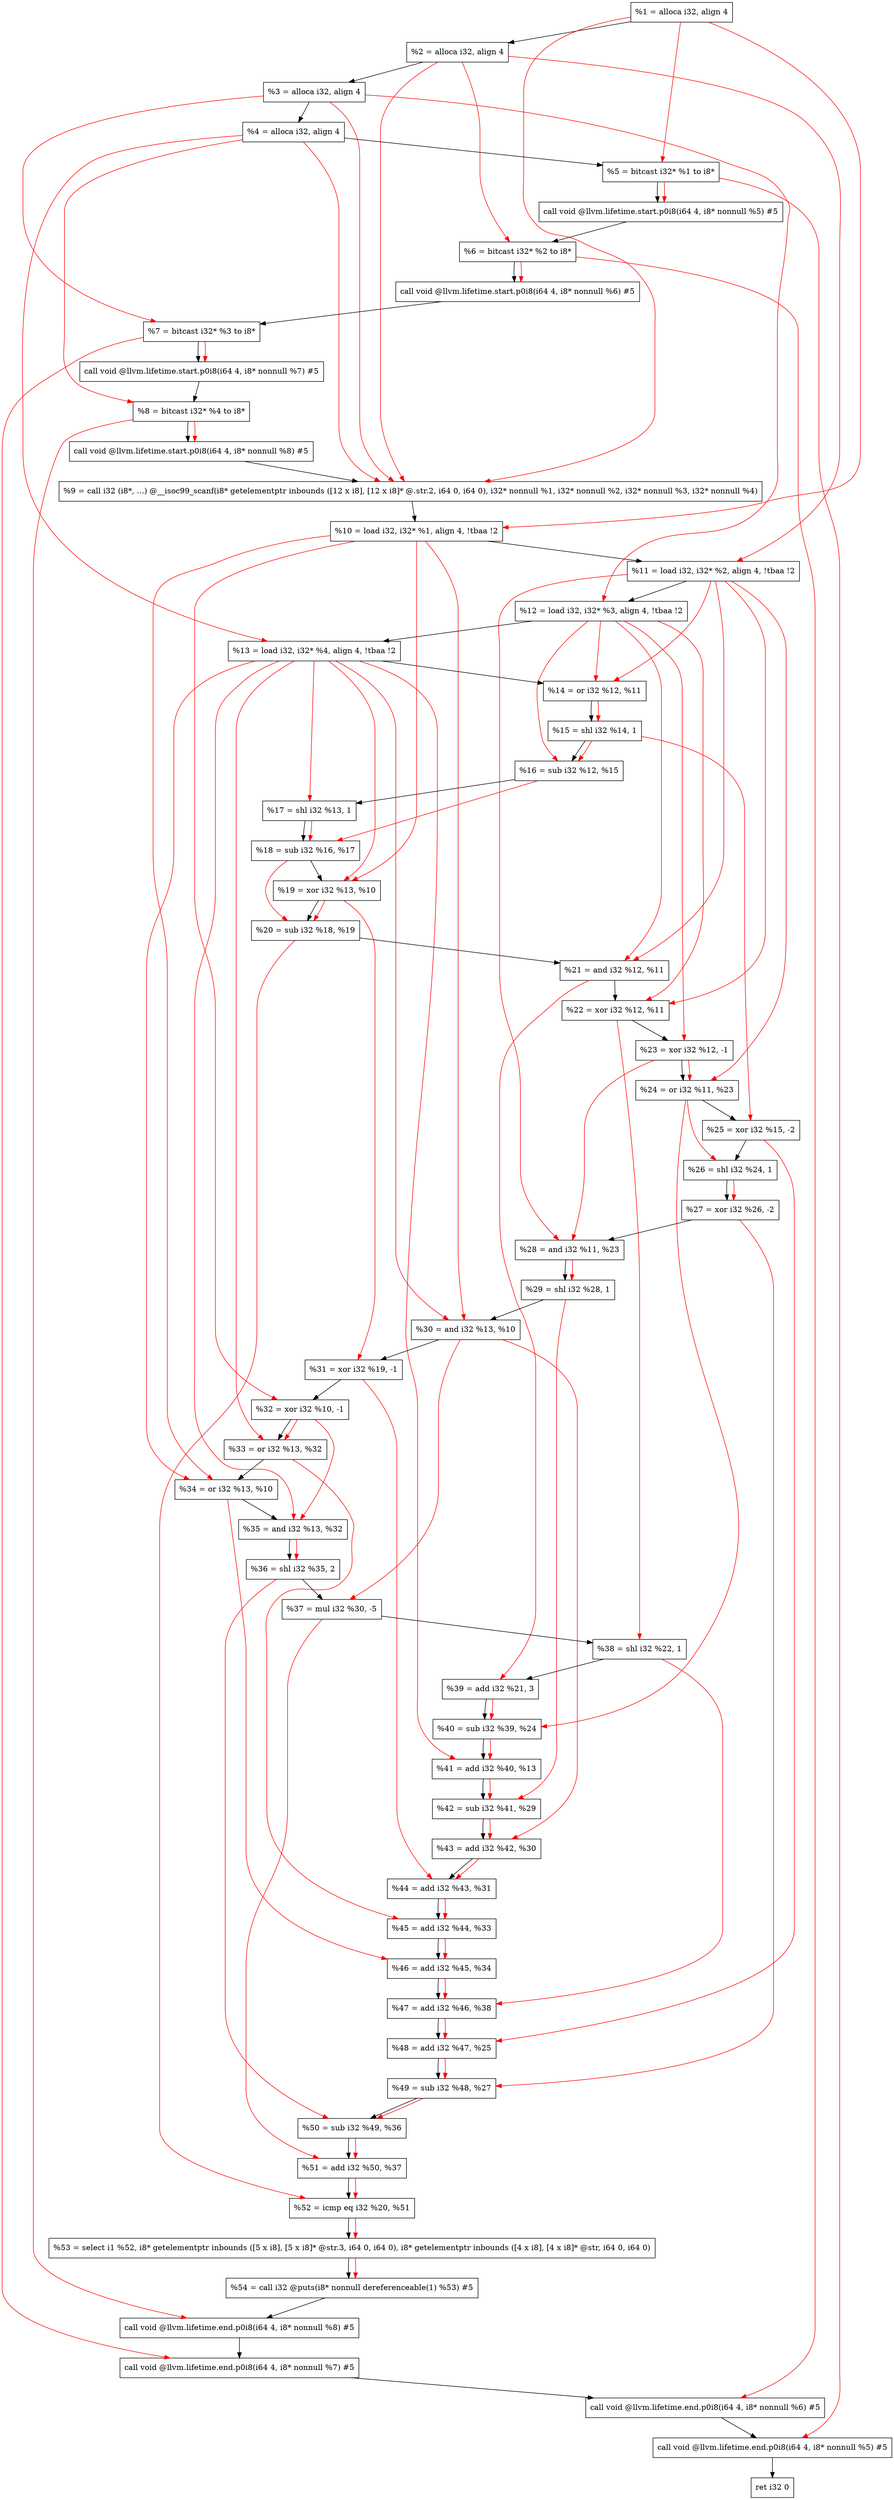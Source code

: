 digraph "DFG for'main' function" {
	Node0x1949b48[shape=record, label="  %1 = alloca i32, align 4"];
	Node0x1949bc8[shape=record, label="  %2 = alloca i32, align 4"];
	Node0x1949c58[shape=record, label="  %3 = alloca i32, align 4"];
	Node0x1949cb8[shape=record, label="  %4 = alloca i32, align 4"];
	Node0x1949d68[shape=record, label="  %5 = bitcast i32* %1 to i8*"];
	Node0x194a198[shape=record, label="  call void @llvm.lifetime.start.p0i8(i64 4, i8* nonnull %5) #5"];
	Node0x194a278[shape=record, label="  %6 = bitcast i32* %2 to i8*"];
	Node0x194a378[shape=record, label="  call void @llvm.lifetime.start.p0i8(i64 4, i8* nonnull %6) #5"];
	Node0x194a438[shape=record, label="  %7 = bitcast i32* %3 to i8*"];
	Node0x194a4e8[shape=record, label="  call void @llvm.lifetime.start.p0i8(i64 4, i8* nonnull %7) #5"];
	Node0x194a5a8[shape=record, label="  %8 = bitcast i32* %4 to i8*"];
	Node0x194a658[shape=record, label="  call void @llvm.lifetime.start.p0i8(i64 4, i8* nonnull %8) #5"];
	Node0x1944b10[shape=record, label="  %9 = call i32 (i8*, ...) @__isoc99_scanf(i8* getelementptr inbounds ([12 x i8], [12 x i8]* @.str.2, i64 0, i64 0), i32* nonnull %1, i32* nonnull %2, i32* nonnull %3, i32* nonnull %4)"];
	Node0x194a858[shape=record, label="  %10 = load i32, i32* %1, align 4, !tbaa !2"];
	Node0x194b7c8[shape=record, label="  %11 = load i32, i32* %2, align 4, !tbaa !2"];
	Node0x194be38[shape=record, label="  %12 = load i32, i32* %3, align 4, !tbaa !2"];
	Node0x194be98[shape=record, label="  %13 = load i32, i32* %4, align 4, !tbaa !2"];
	Node0x194bf10[shape=record, label="  %14 = or i32 %12, %11"];
	Node0x194bf80[shape=record, label="  %15 = shl i32 %14, 1"];
	Node0x194bff0[shape=record, label="  %16 = sub i32 %12, %15"];
	Node0x194c060[shape=record, label="  %17 = shl i32 %13, 1"];
	Node0x194c0d0[shape=record, label="  %18 = sub i32 %16, %17"];
	Node0x194c140[shape=record, label="  %19 = xor i32 %13, %10"];
	Node0x194c1b0[shape=record, label="  %20 = sub i32 %18, %19"];
	Node0x194c220[shape=record, label="  %21 = and i32 %12, %11"];
	Node0x194c290[shape=record, label="  %22 = xor i32 %12, %11"];
	Node0x194c300[shape=record, label="  %23 = xor i32 %12, -1"];
	Node0x194c370[shape=record, label="  %24 = or i32 %11, %23"];
	Node0x194c3e0[shape=record, label="  %25 = xor i32 %15, -2"];
	Node0x194c450[shape=record, label="  %26 = shl i32 %24, 1"];
	Node0x194c4c0[shape=record, label="  %27 = xor i32 %26, -2"];
	Node0x194c530[shape=record, label="  %28 = and i32 %11, %23"];
	Node0x194c5a0[shape=record, label="  %29 = shl i32 %28, 1"];
	Node0x194c610[shape=record, label="  %30 = and i32 %13, %10"];
	Node0x194c680[shape=record, label="  %31 = xor i32 %19, -1"];
	Node0x194c6f0[shape=record, label="  %32 = xor i32 %10, -1"];
	Node0x194c760[shape=record, label="  %33 = or i32 %13, %32"];
	Node0x194c7d0[shape=record, label="  %34 = or i32 %13, %10"];
	Node0x194c840[shape=record, label="  %35 = and i32 %13, %32"];
	Node0x194c8b0[shape=record, label="  %36 = shl i32 %35, 2"];
	Node0x194c920[shape=record, label="  %37 = mul i32 %30, -5"];
	Node0x194c990[shape=record, label="  %38 = shl i32 %22, 1"];
	Node0x194ca00[shape=record, label="  %39 = add i32 %21, 3"];
	Node0x194ca70[shape=record, label="  %40 = sub i32 %39, %24"];
	Node0x194cae0[shape=record, label="  %41 = add i32 %40, %13"];
	Node0x194cb50[shape=record, label="  %42 = sub i32 %41, %29"];
	Node0x194cbc0[shape=record, label="  %43 = add i32 %42, %30"];
	Node0x194cc30[shape=record, label="  %44 = add i32 %43, %31"];
	Node0x194cca0[shape=record, label="  %45 = add i32 %44, %33"];
	Node0x194cd10[shape=record, label="  %46 = add i32 %45, %34"];
	Node0x194cd80[shape=record, label="  %47 = add i32 %46, %38"];
	Node0x194cdf0[shape=record, label="  %48 = add i32 %47, %25"];
	Node0x194ce60[shape=record, label="  %49 = sub i32 %48, %27"];
	Node0x194ced0[shape=record, label="  %50 = sub i32 %49, %36"];
	Node0x194cf40[shape=record, label="  %51 = add i32 %50, %37"];
	Node0x194cfb0[shape=record, label="  %52 = icmp eq i32 %20, %51"];
	Node0x18e98b8[shape=record, label="  %53 = select i1 %52, i8* getelementptr inbounds ([5 x i8], [5 x i8]* @str.3, i64 0, i64 0), i8* getelementptr inbounds ([4 x i8], [4 x i8]* @str, i64 0, i64 0)"];
	Node0x194d040[shape=record, label="  %54 = call i32 @puts(i8* nonnull dereferenceable(1) %53) #5"];
	Node0x194d2e8[shape=record, label="  call void @llvm.lifetime.end.p0i8(i64 4, i8* nonnull %8) #5"];
	Node0x194d448[shape=record, label="  call void @llvm.lifetime.end.p0i8(i64 4, i8* nonnull %7) #5"];
	Node0x194d558[shape=record, label="  call void @llvm.lifetime.end.p0i8(i64 4, i8* nonnull %6) #5"];
	Node0x194d668[shape=record, label="  call void @llvm.lifetime.end.p0i8(i64 4, i8* nonnull %5) #5"];
	Node0x194d728[shape=record, label="  ret i32 0"];
	Node0x1949b48 -> Node0x1949bc8;
	Node0x1949bc8 -> Node0x1949c58;
	Node0x1949c58 -> Node0x1949cb8;
	Node0x1949cb8 -> Node0x1949d68;
	Node0x1949d68 -> Node0x194a198;
	Node0x194a198 -> Node0x194a278;
	Node0x194a278 -> Node0x194a378;
	Node0x194a378 -> Node0x194a438;
	Node0x194a438 -> Node0x194a4e8;
	Node0x194a4e8 -> Node0x194a5a8;
	Node0x194a5a8 -> Node0x194a658;
	Node0x194a658 -> Node0x1944b10;
	Node0x1944b10 -> Node0x194a858;
	Node0x194a858 -> Node0x194b7c8;
	Node0x194b7c8 -> Node0x194be38;
	Node0x194be38 -> Node0x194be98;
	Node0x194be98 -> Node0x194bf10;
	Node0x194bf10 -> Node0x194bf80;
	Node0x194bf80 -> Node0x194bff0;
	Node0x194bff0 -> Node0x194c060;
	Node0x194c060 -> Node0x194c0d0;
	Node0x194c0d0 -> Node0x194c140;
	Node0x194c140 -> Node0x194c1b0;
	Node0x194c1b0 -> Node0x194c220;
	Node0x194c220 -> Node0x194c290;
	Node0x194c290 -> Node0x194c300;
	Node0x194c300 -> Node0x194c370;
	Node0x194c370 -> Node0x194c3e0;
	Node0x194c3e0 -> Node0x194c450;
	Node0x194c450 -> Node0x194c4c0;
	Node0x194c4c0 -> Node0x194c530;
	Node0x194c530 -> Node0x194c5a0;
	Node0x194c5a0 -> Node0x194c610;
	Node0x194c610 -> Node0x194c680;
	Node0x194c680 -> Node0x194c6f0;
	Node0x194c6f0 -> Node0x194c760;
	Node0x194c760 -> Node0x194c7d0;
	Node0x194c7d0 -> Node0x194c840;
	Node0x194c840 -> Node0x194c8b0;
	Node0x194c8b0 -> Node0x194c920;
	Node0x194c920 -> Node0x194c990;
	Node0x194c990 -> Node0x194ca00;
	Node0x194ca00 -> Node0x194ca70;
	Node0x194ca70 -> Node0x194cae0;
	Node0x194cae0 -> Node0x194cb50;
	Node0x194cb50 -> Node0x194cbc0;
	Node0x194cbc0 -> Node0x194cc30;
	Node0x194cc30 -> Node0x194cca0;
	Node0x194cca0 -> Node0x194cd10;
	Node0x194cd10 -> Node0x194cd80;
	Node0x194cd80 -> Node0x194cdf0;
	Node0x194cdf0 -> Node0x194ce60;
	Node0x194ce60 -> Node0x194ced0;
	Node0x194ced0 -> Node0x194cf40;
	Node0x194cf40 -> Node0x194cfb0;
	Node0x194cfb0 -> Node0x18e98b8;
	Node0x18e98b8 -> Node0x194d040;
	Node0x194d040 -> Node0x194d2e8;
	Node0x194d2e8 -> Node0x194d448;
	Node0x194d448 -> Node0x194d558;
	Node0x194d558 -> Node0x194d668;
	Node0x194d668 -> Node0x194d728;
edge [color=red]
	Node0x1949b48 -> Node0x1949d68;
	Node0x1949d68 -> Node0x194a198;
	Node0x1949bc8 -> Node0x194a278;
	Node0x194a278 -> Node0x194a378;
	Node0x1949c58 -> Node0x194a438;
	Node0x194a438 -> Node0x194a4e8;
	Node0x1949cb8 -> Node0x194a5a8;
	Node0x194a5a8 -> Node0x194a658;
	Node0x1949b48 -> Node0x1944b10;
	Node0x1949bc8 -> Node0x1944b10;
	Node0x1949c58 -> Node0x1944b10;
	Node0x1949cb8 -> Node0x1944b10;
	Node0x1949b48 -> Node0x194a858;
	Node0x1949bc8 -> Node0x194b7c8;
	Node0x1949c58 -> Node0x194be38;
	Node0x1949cb8 -> Node0x194be98;
	Node0x194be38 -> Node0x194bf10;
	Node0x194b7c8 -> Node0x194bf10;
	Node0x194bf10 -> Node0x194bf80;
	Node0x194be38 -> Node0x194bff0;
	Node0x194bf80 -> Node0x194bff0;
	Node0x194be98 -> Node0x194c060;
	Node0x194bff0 -> Node0x194c0d0;
	Node0x194c060 -> Node0x194c0d0;
	Node0x194be98 -> Node0x194c140;
	Node0x194a858 -> Node0x194c140;
	Node0x194c0d0 -> Node0x194c1b0;
	Node0x194c140 -> Node0x194c1b0;
	Node0x194be38 -> Node0x194c220;
	Node0x194b7c8 -> Node0x194c220;
	Node0x194be38 -> Node0x194c290;
	Node0x194b7c8 -> Node0x194c290;
	Node0x194be38 -> Node0x194c300;
	Node0x194b7c8 -> Node0x194c370;
	Node0x194c300 -> Node0x194c370;
	Node0x194bf80 -> Node0x194c3e0;
	Node0x194c370 -> Node0x194c450;
	Node0x194c450 -> Node0x194c4c0;
	Node0x194b7c8 -> Node0x194c530;
	Node0x194c300 -> Node0x194c530;
	Node0x194c530 -> Node0x194c5a0;
	Node0x194be98 -> Node0x194c610;
	Node0x194a858 -> Node0x194c610;
	Node0x194c140 -> Node0x194c680;
	Node0x194a858 -> Node0x194c6f0;
	Node0x194be98 -> Node0x194c760;
	Node0x194c6f0 -> Node0x194c760;
	Node0x194be98 -> Node0x194c7d0;
	Node0x194a858 -> Node0x194c7d0;
	Node0x194be98 -> Node0x194c840;
	Node0x194c6f0 -> Node0x194c840;
	Node0x194c840 -> Node0x194c8b0;
	Node0x194c610 -> Node0x194c920;
	Node0x194c290 -> Node0x194c990;
	Node0x194c220 -> Node0x194ca00;
	Node0x194ca00 -> Node0x194ca70;
	Node0x194c370 -> Node0x194ca70;
	Node0x194ca70 -> Node0x194cae0;
	Node0x194be98 -> Node0x194cae0;
	Node0x194cae0 -> Node0x194cb50;
	Node0x194c5a0 -> Node0x194cb50;
	Node0x194cb50 -> Node0x194cbc0;
	Node0x194c610 -> Node0x194cbc0;
	Node0x194cbc0 -> Node0x194cc30;
	Node0x194c680 -> Node0x194cc30;
	Node0x194cc30 -> Node0x194cca0;
	Node0x194c760 -> Node0x194cca0;
	Node0x194cca0 -> Node0x194cd10;
	Node0x194c7d0 -> Node0x194cd10;
	Node0x194cd10 -> Node0x194cd80;
	Node0x194c990 -> Node0x194cd80;
	Node0x194cd80 -> Node0x194cdf0;
	Node0x194c3e0 -> Node0x194cdf0;
	Node0x194cdf0 -> Node0x194ce60;
	Node0x194c4c0 -> Node0x194ce60;
	Node0x194ce60 -> Node0x194ced0;
	Node0x194c8b0 -> Node0x194ced0;
	Node0x194ced0 -> Node0x194cf40;
	Node0x194c920 -> Node0x194cf40;
	Node0x194c1b0 -> Node0x194cfb0;
	Node0x194cf40 -> Node0x194cfb0;
	Node0x194cfb0 -> Node0x18e98b8;
	Node0x18e98b8 -> Node0x194d040;
	Node0x194a5a8 -> Node0x194d2e8;
	Node0x194a438 -> Node0x194d448;
	Node0x194a278 -> Node0x194d558;
	Node0x1949d68 -> Node0x194d668;
}
